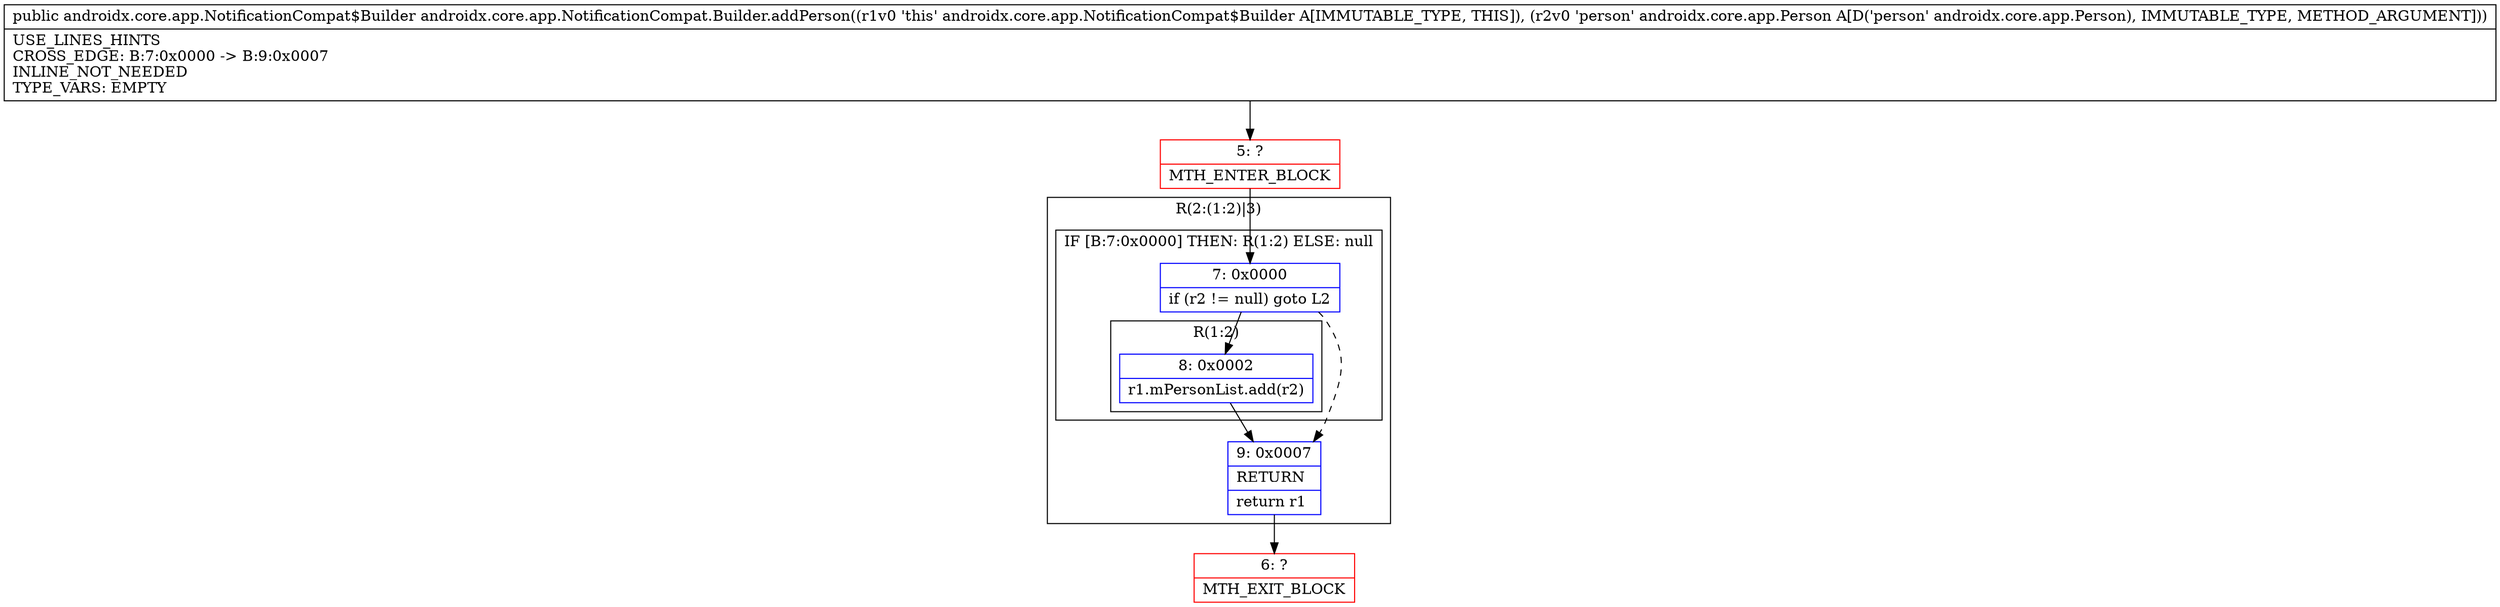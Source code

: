 digraph "CFG forandroidx.core.app.NotificationCompat.Builder.addPerson(Landroidx\/core\/app\/Person;)Landroidx\/core\/app\/NotificationCompat$Builder;" {
subgraph cluster_Region_1109678634 {
label = "R(2:(1:2)|3)";
node [shape=record,color=blue];
subgraph cluster_IfRegion_2056569421 {
label = "IF [B:7:0x0000] THEN: R(1:2) ELSE: null";
node [shape=record,color=blue];
Node_7 [shape=record,label="{7\:\ 0x0000|if (r2 != null) goto L2\l}"];
subgraph cluster_Region_1161372865 {
label = "R(1:2)";
node [shape=record,color=blue];
Node_8 [shape=record,label="{8\:\ 0x0002|r1.mPersonList.add(r2)\l}"];
}
}
Node_9 [shape=record,label="{9\:\ 0x0007|RETURN\l|return r1\l}"];
}
Node_5 [shape=record,color=red,label="{5\:\ ?|MTH_ENTER_BLOCK\l}"];
Node_6 [shape=record,color=red,label="{6\:\ ?|MTH_EXIT_BLOCK\l}"];
MethodNode[shape=record,label="{public androidx.core.app.NotificationCompat$Builder androidx.core.app.NotificationCompat.Builder.addPerson((r1v0 'this' androidx.core.app.NotificationCompat$Builder A[IMMUTABLE_TYPE, THIS]), (r2v0 'person' androidx.core.app.Person A[D('person' androidx.core.app.Person), IMMUTABLE_TYPE, METHOD_ARGUMENT]))  | USE_LINES_HINTS\lCROSS_EDGE: B:7:0x0000 \-\> B:9:0x0007\lINLINE_NOT_NEEDED\lTYPE_VARS: EMPTY\l}"];
MethodNode -> Node_5;Node_7 -> Node_8;
Node_7 -> Node_9[style=dashed];
Node_8 -> Node_9;
Node_9 -> Node_6;
Node_5 -> Node_7;
}


